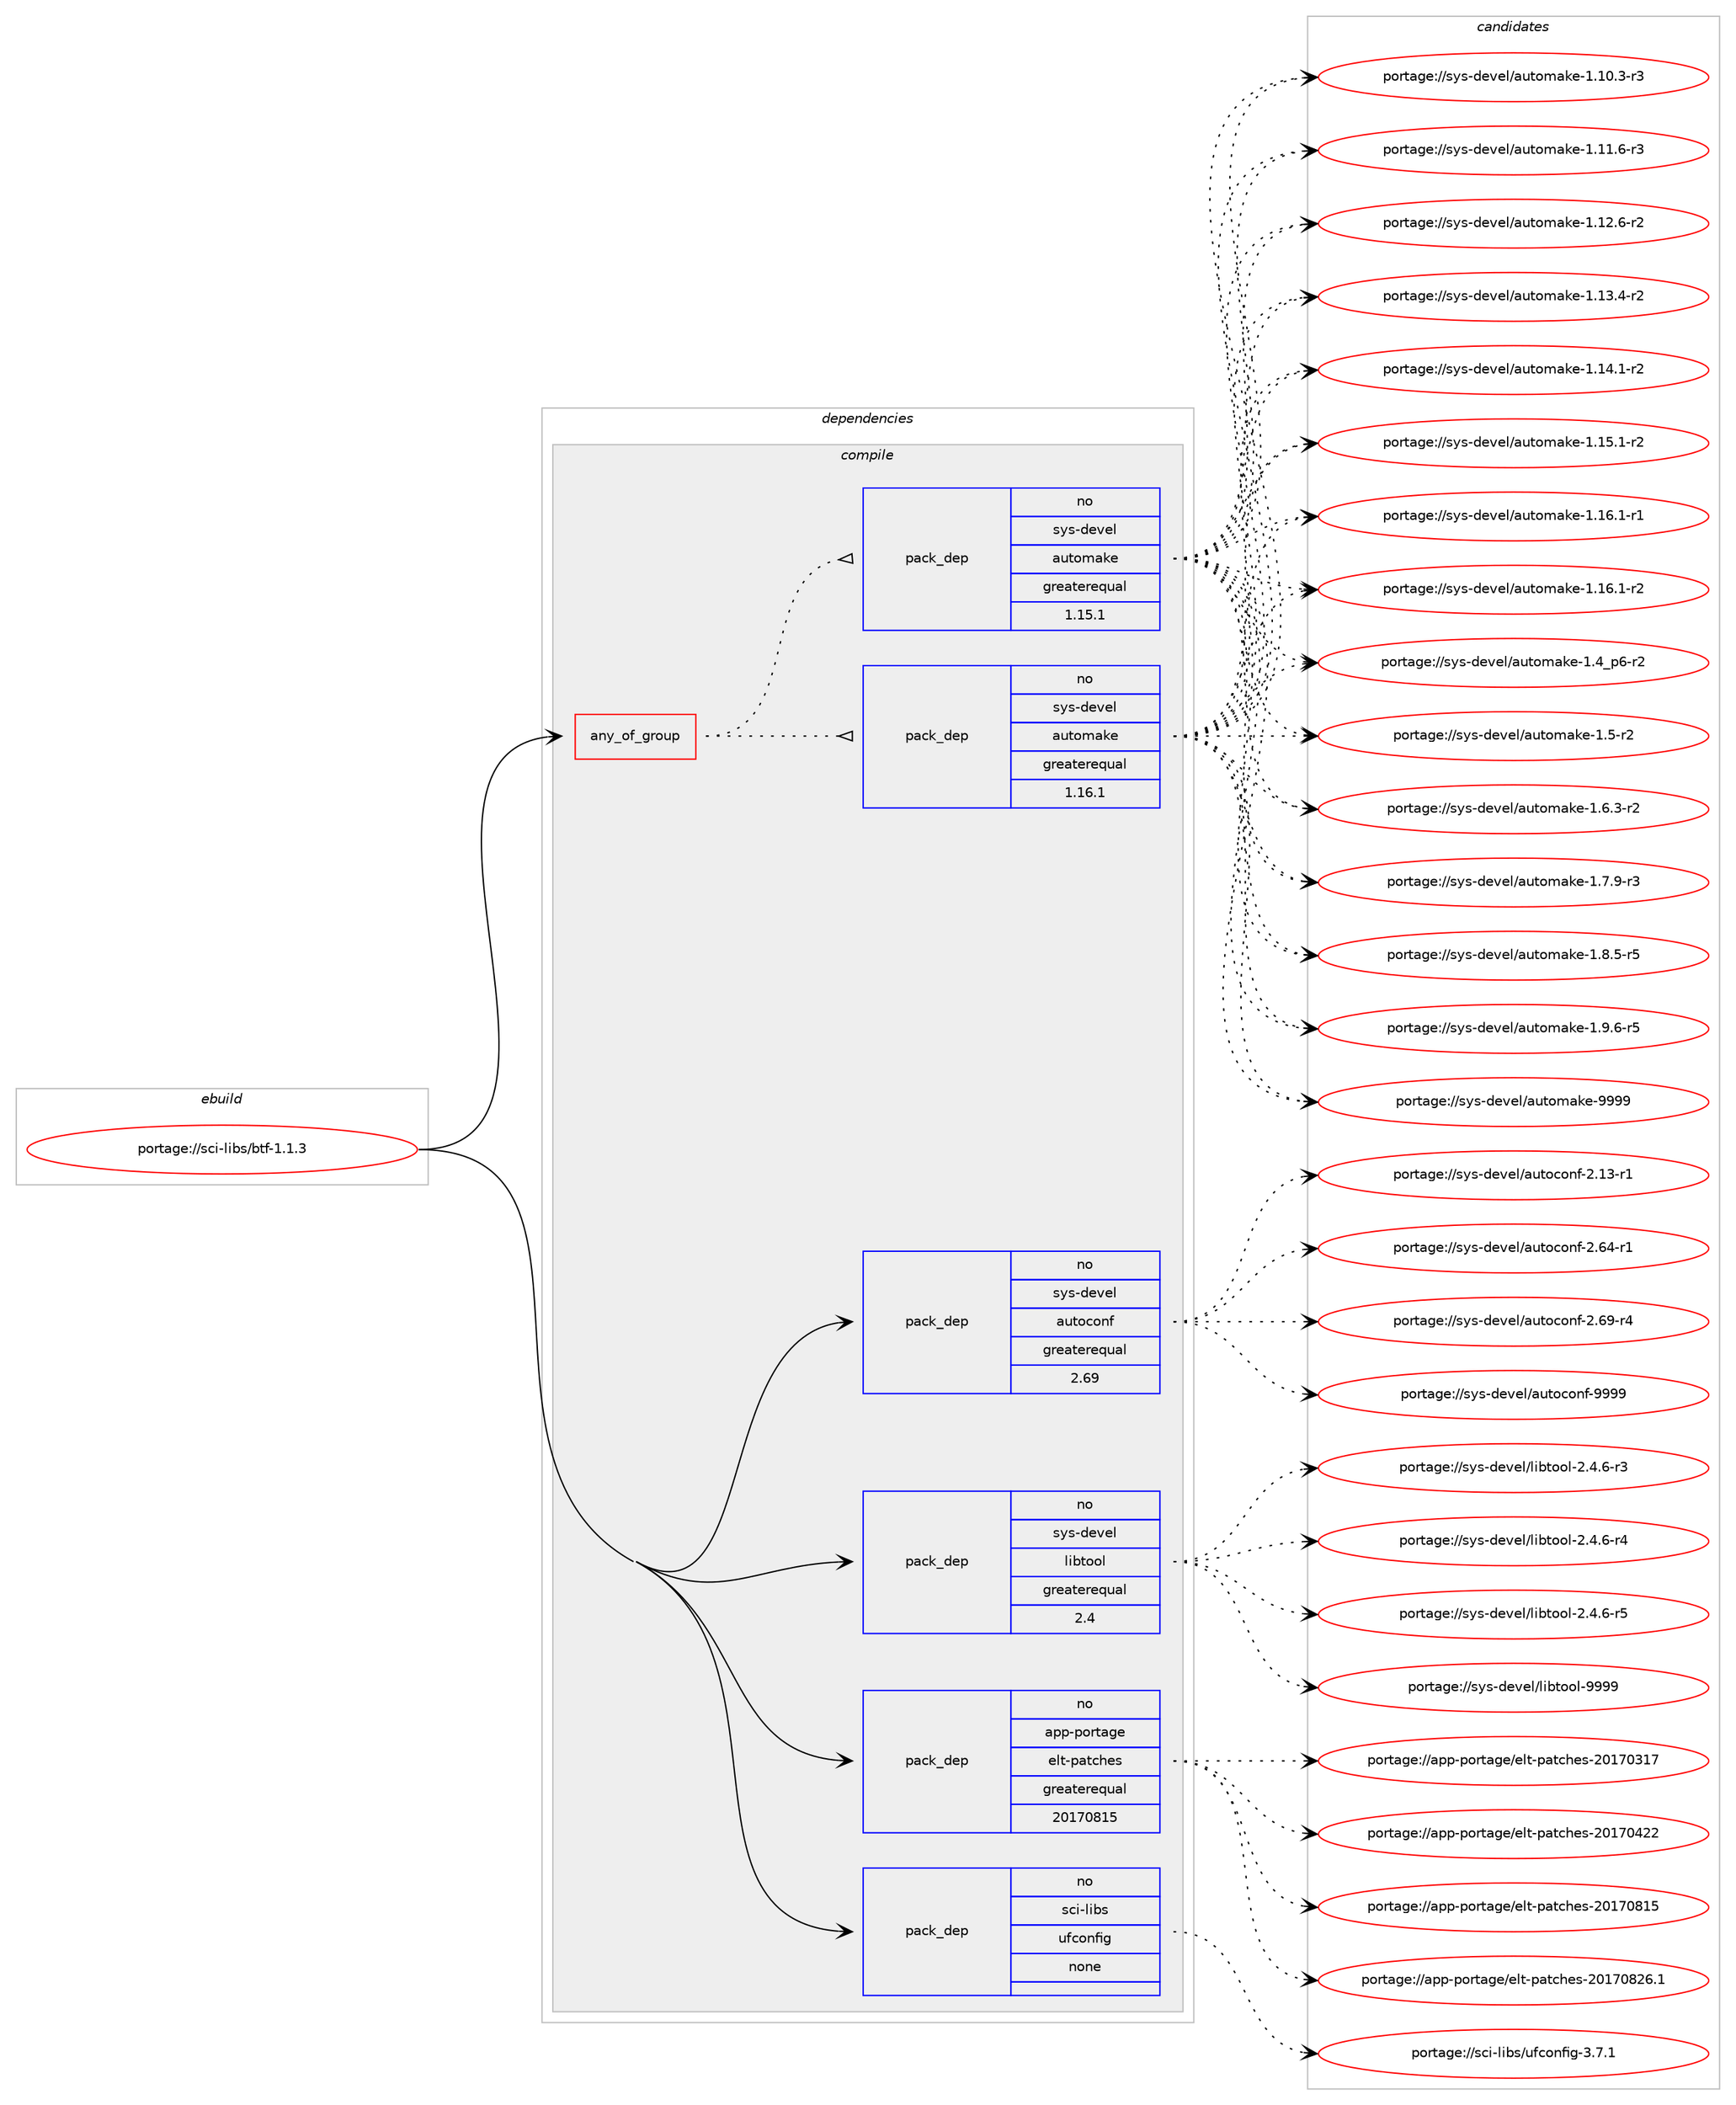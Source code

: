 digraph prolog {

# *************
# Graph options
# *************

newrank=true;
concentrate=true;
compound=true;
graph [rankdir=LR,fontname=Helvetica,fontsize=10,ranksep=1.5];#, ranksep=2.5, nodesep=0.2];
edge  [arrowhead=vee];
node  [fontname=Helvetica,fontsize=10];

# **********
# The ebuild
# **********

subgraph cluster_leftcol {
color=gray;
rank=same;
label=<<i>ebuild</i>>;
id [label="portage://sci-libs/btf-1.1.3", color=red, width=4, href="../sci-libs/btf-1.1.3.svg"];
}

# ****************
# The dependencies
# ****************

subgraph cluster_midcol {
color=gray;
label=<<i>dependencies</i>>;
subgraph cluster_compile {
fillcolor="#eeeeee";
style=filled;
label=<<i>compile</i>>;
subgraph any6386 {
dependency388875 [label=<<TABLE BORDER="0" CELLBORDER="1" CELLSPACING="0" CELLPADDING="4"><TR><TD CELLPADDING="10">any_of_group</TD></TR></TABLE>>, shape=none, color=red];subgraph pack286084 {
dependency388876 [label=<<TABLE BORDER="0" CELLBORDER="1" CELLSPACING="0" CELLPADDING="4" WIDTH="220"><TR><TD ROWSPAN="6" CELLPADDING="30">pack_dep</TD></TR><TR><TD WIDTH="110">no</TD></TR><TR><TD>sys-devel</TD></TR><TR><TD>automake</TD></TR><TR><TD>greaterequal</TD></TR><TR><TD>1.16.1</TD></TR></TABLE>>, shape=none, color=blue];
}
dependency388875:e -> dependency388876:w [weight=20,style="dotted",arrowhead="oinv"];
subgraph pack286085 {
dependency388877 [label=<<TABLE BORDER="0" CELLBORDER="1" CELLSPACING="0" CELLPADDING="4" WIDTH="220"><TR><TD ROWSPAN="6" CELLPADDING="30">pack_dep</TD></TR><TR><TD WIDTH="110">no</TD></TR><TR><TD>sys-devel</TD></TR><TR><TD>automake</TD></TR><TR><TD>greaterequal</TD></TR><TR><TD>1.15.1</TD></TR></TABLE>>, shape=none, color=blue];
}
dependency388875:e -> dependency388877:w [weight=20,style="dotted",arrowhead="oinv"];
}
id:e -> dependency388875:w [weight=20,style="solid",arrowhead="vee"];
subgraph pack286086 {
dependency388878 [label=<<TABLE BORDER="0" CELLBORDER="1" CELLSPACING="0" CELLPADDING="4" WIDTH="220"><TR><TD ROWSPAN="6" CELLPADDING="30">pack_dep</TD></TR><TR><TD WIDTH="110">no</TD></TR><TR><TD>app-portage</TD></TR><TR><TD>elt-patches</TD></TR><TR><TD>greaterequal</TD></TR><TR><TD>20170815</TD></TR></TABLE>>, shape=none, color=blue];
}
id:e -> dependency388878:w [weight=20,style="solid",arrowhead="vee"];
subgraph pack286087 {
dependency388879 [label=<<TABLE BORDER="0" CELLBORDER="1" CELLSPACING="0" CELLPADDING="4" WIDTH="220"><TR><TD ROWSPAN="6" CELLPADDING="30">pack_dep</TD></TR><TR><TD WIDTH="110">no</TD></TR><TR><TD>sci-libs</TD></TR><TR><TD>ufconfig</TD></TR><TR><TD>none</TD></TR><TR><TD></TD></TR></TABLE>>, shape=none, color=blue];
}
id:e -> dependency388879:w [weight=20,style="solid",arrowhead="vee"];
subgraph pack286088 {
dependency388880 [label=<<TABLE BORDER="0" CELLBORDER="1" CELLSPACING="0" CELLPADDING="4" WIDTH="220"><TR><TD ROWSPAN="6" CELLPADDING="30">pack_dep</TD></TR><TR><TD WIDTH="110">no</TD></TR><TR><TD>sys-devel</TD></TR><TR><TD>autoconf</TD></TR><TR><TD>greaterequal</TD></TR><TR><TD>2.69</TD></TR></TABLE>>, shape=none, color=blue];
}
id:e -> dependency388880:w [weight=20,style="solid",arrowhead="vee"];
subgraph pack286089 {
dependency388881 [label=<<TABLE BORDER="0" CELLBORDER="1" CELLSPACING="0" CELLPADDING="4" WIDTH="220"><TR><TD ROWSPAN="6" CELLPADDING="30">pack_dep</TD></TR><TR><TD WIDTH="110">no</TD></TR><TR><TD>sys-devel</TD></TR><TR><TD>libtool</TD></TR><TR><TD>greaterequal</TD></TR><TR><TD>2.4</TD></TR></TABLE>>, shape=none, color=blue];
}
id:e -> dependency388881:w [weight=20,style="solid",arrowhead="vee"];
}
subgraph cluster_compileandrun {
fillcolor="#eeeeee";
style=filled;
label=<<i>compile and run</i>>;
}
subgraph cluster_run {
fillcolor="#eeeeee";
style=filled;
label=<<i>run</i>>;
}
}

# **************
# The candidates
# **************

subgraph cluster_choices {
rank=same;
color=gray;
label=<<i>candidates</i>>;

subgraph choice286084 {
color=black;
nodesep=1;
choiceportage11512111545100101118101108479711711611110997107101454946494846514511451 [label="portage://sys-devel/automake-1.10.3-r3", color=red, width=4,href="../sys-devel/automake-1.10.3-r3.svg"];
choiceportage11512111545100101118101108479711711611110997107101454946494946544511451 [label="portage://sys-devel/automake-1.11.6-r3", color=red, width=4,href="../sys-devel/automake-1.11.6-r3.svg"];
choiceportage11512111545100101118101108479711711611110997107101454946495046544511450 [label="portage://sys-devel/automake-1.12.6-r2", color=red, width=4,href="../sys-devel/automake-1.12.6-r2.svg"];
choiceportage11512111545100101118101108479711711611110997107101454946495146524511450 [label="portage://sys-devel/automake-1.13.4-r2", color=red, width=4,href="../sys-devel/automake-1.13.4-r2.svg"];
choiceportage11512111545100101118101108479711711611110997107101454946495246494511450 [label="portage://sys-devel/automake-1.14.1-r2", color=red, width=4,href="../sys-devel/automake-1.14.1-r2.svg"];
choiceportage11512111545100101118101108479711711611110997107101454946495346494511450 [label="portage://sys-devel/automake-1.15.1-r2", color=red, width=4,href="../sys-devel/automake-1.15.1-r2.svg"];
choiceportage11512111545100101118101108479711711611110997107101454946495446494511449 [label="portage://sys-devel/automake-1.16.1-r1", color=red, width=4,href="../sys-devel/automake-1.16.1-r1.svg"];
choiceportage11512111545100101118101108479711711611110997107101454946495446494511450 [label="portage://sys-devel/automake-1.16.1-r2", color=red, width=4,href="../sys-devel/automake-1.16.1-r2.svg"];
choiceportage115121115451001011181011084797117116111109971071014549465295112544511450 [label="portage://sys-devel/automake-1.4_p6-r2", color=red, width=4,href="../sys-devel/automake-1.4_p6-r2.svg"];
choiceportage11512111545100101118101108479711711611110997107101454946534511450 [label="portage://sys-devel/automake-1.5-r2", color=red, width=4,href="../sys-devel/automake-1.5-r2.svg"];
choiceportage115121115451001011181011084797117116111109971071014549465446514511450 [label="portage://sys-devel/automake-1.6.3-r2", color=red, width=4,href="../sys-devel/automake-1.6.3-r2.svg"];
choiceportage115121115451001011181011084797117116111109971071014549465546574511451 [label="portage://sys-devel/automake-1.7.9-r3", color=red, width=4,href="../sys-devel/automake-1.7.9-r3.svg"];
choiceportage115121115451001011181011084797117116111109971071014549465646534511453 [label="portage://sys-devel/automake-1.8.5-r5", color=red, width=4,href="../sys-devel/automake-1.8.5-r5.svg"];
choiceportage115121115451001011181011084797117116111109971071014549465746544511453 [label="portage://sys-devel/automake-1.9.6-r5", color=red, width=4,href="../sys-devel/automake-1.9.6-r5.svg"];
choiceportage115121115451001011181011084797117116111109971071014557575757 [label="portage://sys-devel/automake-9999", color=red, width=4,href="../sys-devel/automake-9999.svg"];
dependency388876:e -> choiceportage11512111545100101118101108479711711611110997107101454946494846514511451:w [style=dotted,weight="100"];
dependency388876:e -> choiceportage11512111545100101118101108479711711611110997107101454946494946544511451:w [style=dotted,weight="100"];
dependency388876:e -> choiceportage11512111545100101118101108479711711611110997107101454946495046544511450:w [style=dotted,weight="100"];
dependency388876:e -> choiceportage11512111545100101118101108479711711611110997107101454946495146524511450:w [style=dotted,weight="100"];
dependency388876:e -> choiceportage11512111545100101118101108479711711611110997107101454946495246494511450:w [style=dotted,weight="100"];
dependency388876:e -> choiceportage11512111545100101118101108479711711611110997107101454946495346494511450:w [style=dotted,weight="100"];
dependency388876:e -> choiceportage11512111545100101118101108479711711611110997107101454946495446494511449:w [style=dotted,weight="100"];
dependency388876:e -> choiceportage11512111545100101118101108479711711611110997107101454946495446494511450:w [style=dotted,weight="100"];
dependency388876:e -> choiceportage115121115451001011181011084797117116111109971071014549465295112544511450:w [style=dotted,weight="100"];
dependency388876:e -> choiceportage11512111545100101118101108479711711611110997107101454946534511450:w [style=dotted,weight="100"];
dependency388876:e -> choiceportage115121115451001011181011084797117116111109971071014549465446514511450:w [style=dotted,weight="100"];
dependency388876:e -> choiceportage115121115451001011181011084797117116111109971071014549465546574511451:w [style=dotted,weight="100"];
dependency388876:e -> choiceportage115121115451001011181011084797117116111109971071014549465646534511453:w [style=dotted,weight="100"];
dependency388876:e -> choiceportage115121115451001011181011084797117116111109971071014549465746544511453:w [style=dotted,weight="100"];
dependency388876:e -> choiceportage115121115451001011181011084797117116111109971071014557575757:w [style=dotted,weight="100"];
}
subgraph choice286085 {
color=black;
nodesep=1;
choiceportage11512111545100101118101108479711711611110997107101454946494846514511451 [label="portage://sys-devel/automake-1.10.3-r3", color=red, width=4,href="../sys-devel/automake-1.10.3-r3.svg"];
choiceportage11512111545100101118101108479711711611110997107101454946494946544511451 [label="portage://sys-devel/automake-1.11.6-r3", color=red, width=4,href="../sys-devel/automake-1.11.6-r3.svg"];
choiceportage11512111545100101118101108479711711611110997107101454946495046544511450 [label="portage://sys-devel/automake-1.12.6-r2", color=red, width=4,href="../sys-devel/automake-1.12.6-r2.svg"];
choiceportage11512111545100101118101108479711711611110997107101454946495146524511450 [label="portage://sys-devel/automake-1.13.4-r2", color=red, width=4,href="../sys-devel/automake-1.13.4-r2.svg"];
choiceportage11512111545100101118101108479711711611110997107101454946495246494511450 [label="portage://sys-devel/automake-1.14.1-r2", color=red, width=4,href="../sys-devel/automake-1.14.1-r2.svg"];
choiceportage11512111545100101118101108479711711611110997107101454946495346494511450 [label="portage://sys-devel/automake-1.15.1-r2", color=red, width=4,href="../sys-devel/automake-1.15.1-r2.svg"];
choiceportage11512111545100101118101108479711711611110997107101454946495446494511449 [label="portage://sys-devel/automake-1.16.1-r1", color=red, width=4,href="../sys-devel/automake-1.16.1-r1.svg"];
choiceportage11512111545100101118101108479711711611110997107101454946495446494511450 [label="portage://sys-devel/automake-1.16.1-r2", color=red, width=4,href="../sys-devel/automake-1.16.1-r2.svg"];
choiceportage115121115451001011181011084797117116111109971071014549465295112544511450 [label="portage://sys-devel/automake-1.4_p6-r2", color=red, width=4,href="../sys-devel/automake-1.4_p6-r2.svg"];
choiceportage11512111545100101118101108479711711611110997107101454946534511450 [label="portage://sys-devel/automake-1.5-r2", color=red, width=4,href="../sys-devel/automake-1.5-r2.svg"];
choiceportage115121115451001011181011084797117116111109971071014549465446514511450 [label="portage://sys-devel/automake-1.6.3-r2", color=red, width=4,href="../sys-devel/automake-1.6.3-r2.svg"];
choiceportage115121115451001011181011084797117116111109971071014549465546574511451 [label="portage://sys-devel/automake-1.7.9-r3", color=red, width=4,href="../sys-devel/automake-1.7.9-r3.svg"];
choiceportage115121115451001011181011084797117116111109971071014549465646534511453 [label="portage://sys-devel/automake-1.8.5-r5", color=red, width=4,href="../sys-devel/automake-1.8.5-r5.svg"];
choiceportage115121115451001011181011084797117116111109971071014549465746544511453 [label="portage://sys-devel/automake-1.9.6-r5", color=red, width=4,href="../sys-devel/automake-1.9.6-r5.svg"];
choiceportage115121115451001011181011084797117116111109971071014557575757 [label="portage://sys-devel/automake-9999", color=red, width=4,href="../sys-devel/automake-9999.svg"];
dependency388877:e -> choiceportage11512111545100101118101108479711711611110997107101454946494846514511451:w [style=dotted,weight="100"];
dependency388877:e -> choiceportage11512111545100101118101108479711711611110997107101454946494946544511451:w [style=dotted,weight="100"];
dependency388877:e -> choiceportage11512111545100101118101108479711711611110997107101454946495046544511450:w [style=dotted,weight="100"];
dependency388877:e -> choiceportage11512111545100101118101108479711711611110997107101454946495146524511450:w [style=dotted,weight="100"];
dependency388877:e -> choiceportage11512111545100101118101108479711711611110997107101454946495246494511450:w [style=dotted,weight="100"];
dependency388877:e -> choiceportage11512111545100101118101108479711711611110997107101454946495346494511450:w [style=dotted,weight="100"];
dependency388877:e -> choiceportage11512111545100101118101108479711711611110997107101454946495446494511449:w [style=dotted,weight="100"];
dependency388877:e -> choiceportage11512111545100101118101108479711711611110997107101454946495446494511450:w [style=dotted,weight="100"];
dependency388877:e -> choiceportage115121115451001011181011084797117116111109971071014549465295112544511450:w [style=dotted,weight="100"];
dependency388877:e -> choiceportage11512111545100101118101108479711711611110997107101454946534511450:w [style=dotted,weight="100"];
dependency388877:e -> choiceportage115121115451001011181011084797117116111109971071014549465446514511450:w [style=dotted,weight="100"];
dependency388877:e -> choiceportage115121115451001011181011084797117116111109971071014549465546574511451:w [style=dotted,weight="100"];
dependency388877:e -> choiceportage115121115451001011181011084797117116111109971071014549465646534511453:w [style=dotted,weight="100"];
dependency388877:e -> choiceportage115121115451001011181011084797117116111109971071014549465746544511453:w [style=dotted,weight="100"];
dependency388877:e -> choiceportage115121115451001011181011084797117116111109971071014557575757:w [style=dotted,weight="100"];
}
subgraph choice286086 {
color=black;
nodesep=1;
choiceportage97112112451121111141169710310147101108116451129711699104101115455048495548514955 [label="portage://app-portage/elt-patches-20170317", color=red, width=4,href="../app-portage/elt-patches-20170317.svg"];
choiceportage97112112451121111141169710310147101108116451129711699104101115455048495548525050 [label="portage://app-portage/elt-patches-20170422", color=red, width=4,href="../app-portage/elt-patches-20170422.svg"];
choiceportage97112112451121111141169710310147101108116451129711699104101115455048495548564953 [label="portage://app-portage/elt-patches-20170815", color=red, width=4,href="../app-portage/elt-patches-20170815.svg"];
choiceportage971121124511211111411697103101471011081164511297116991041011154550484955485650544649 [label="portage://app-portage/elt-patches-20170826.1", color=red, width=4,href="../app-portage/elt-patches-20170826.1.svg"];
dependency388878:e -> choiceportage97112112451121111141169710310147101108116451129711699104101115455048495548514955:w [style=dotted,weight="100"];
dependency388878:e -> choiceportage97112112451121111141169710310147101108116451129711699104101115455048495548525050:w [style=dotted,weight="100"];
dependency388878:e -> choiceportage97112112451121111141169710310147101108116451129711699104101115455048495548564953:w [style=dotted,weight="100"];
dependency388878:e -> choiceportage971121124511211111411697103101471011081164511297116991041011154550484955485650544649:w [style=dotted,weight="100"];
}
subgraph choice286087 {
color=black;
nodesep=1;
choiceportage1159910545108105981154711710299111110102105103455146554649 [label="portage://sci-libs/ufconfig-3.7.1", color=red, width=4,href="../sci-libs/ufconfig-3.7.1.svg"];
dependency388879:e -> choiceportage1159910545108105981154711710299111110102105103455146554649:w [style=dotted,weight="100"];
}
subgraph choice286088 {
color=black;
nodesep=1;
choiceportage1151211154510010111810110847971171161119911111010245504649514511449 [label="portage://sys-devel/autoconf-2.13-r1", color=red, width=4,href="../sys-devel/autoconf-2.13-r1.svg"];
choiceportage1151211154510010111810110847971171161119911111010245504654524511449 [label="portage://sys-devel/autoconf-2.64-r1", color=red, width=4,href="../sys-devel/autoconf-2.64-r1.svg"];
choiceportage1151211154510010111810110847971171161119911111010245504654574511452 [label="portage://sys-devel/autoconf-2.69-r4", color=red, width=4,href="../sys-devel/autoconf-2.69-r4.svg"];
choiceportage115121115451001011181011084797117116111991111101024557575757 [label="portage://sys-devel/autoconf-9999", color=red, width=4,href="../sys-devel/autoconf-9999.svg"];
dependency388880:e -> choiceportage1151211154510010111810110847971171161119911111010245504649514511449:w [style=dotted,weight="100"];
dependency388880:e -> choiceportage1151211154510010111810110847971171161119911111010245504654524511449:w [style=dotted,weight="100"];
dependency388880:e -> choiceportage1151211154510010111810110847971171161119911111010245504654574511452:w [style=dotted,weight="100"];
dependency388880:e -> choiceportage115121115451001011181011084797117116111991111101024557575757:w [style=dotted,weight="100"];
}
subgraph choice286089 {
color=black;
nodesep=1;
choiceportage1151211154510010111810110847108105981161111111084550465246544511451 [label="portage://sys-devel/libtool-2.4.6-r3", color=red, width=4,href="../sys-devel/libtool-2.4.6-r3.svg"];
choiceportage1151211154510010111810110847108105981161111111084550465246544511452 [label="portage://sys-devel/libtool-2.4.6-r4", color=red, width=4,href="../sys-devel/libtool-2.4.6-r4.svg"];
choiceportage1151211154510010111810110847108105981161111111084550465246544511453 [label="portage://sys-devel/libtool-2.4.6-r5", color=red, width=4,href="../sys-devel/libtool-2.4.6-r5.svg"];
choiceportage1151211154510010111810110847108105981161111111084557575757 [label="portage://sys-devel/libtool-9999", color=red, width=4,href="../sys-devel/libtool-9999.svg"];
dependency388881:e -> choiceportage1151211154510010111810110847108105981161111111084550465246544511451:w [style=dotted,weight="100"];
dependency388881:e -> choiceportage1151211154510010111810110847108105981161111111084550465246544511452:w [style=dotted,weight="100"];
dependency388881:e -> choiceportage1151211154510010111810110847108105981161111111084550465246544511453:w [style=dotted,weight="100"];
dependency388881:e -> choiceportage1151211154510010111810110847108105981161111111084557575757:w [style=dotted,weight="100"];
}
}

}
